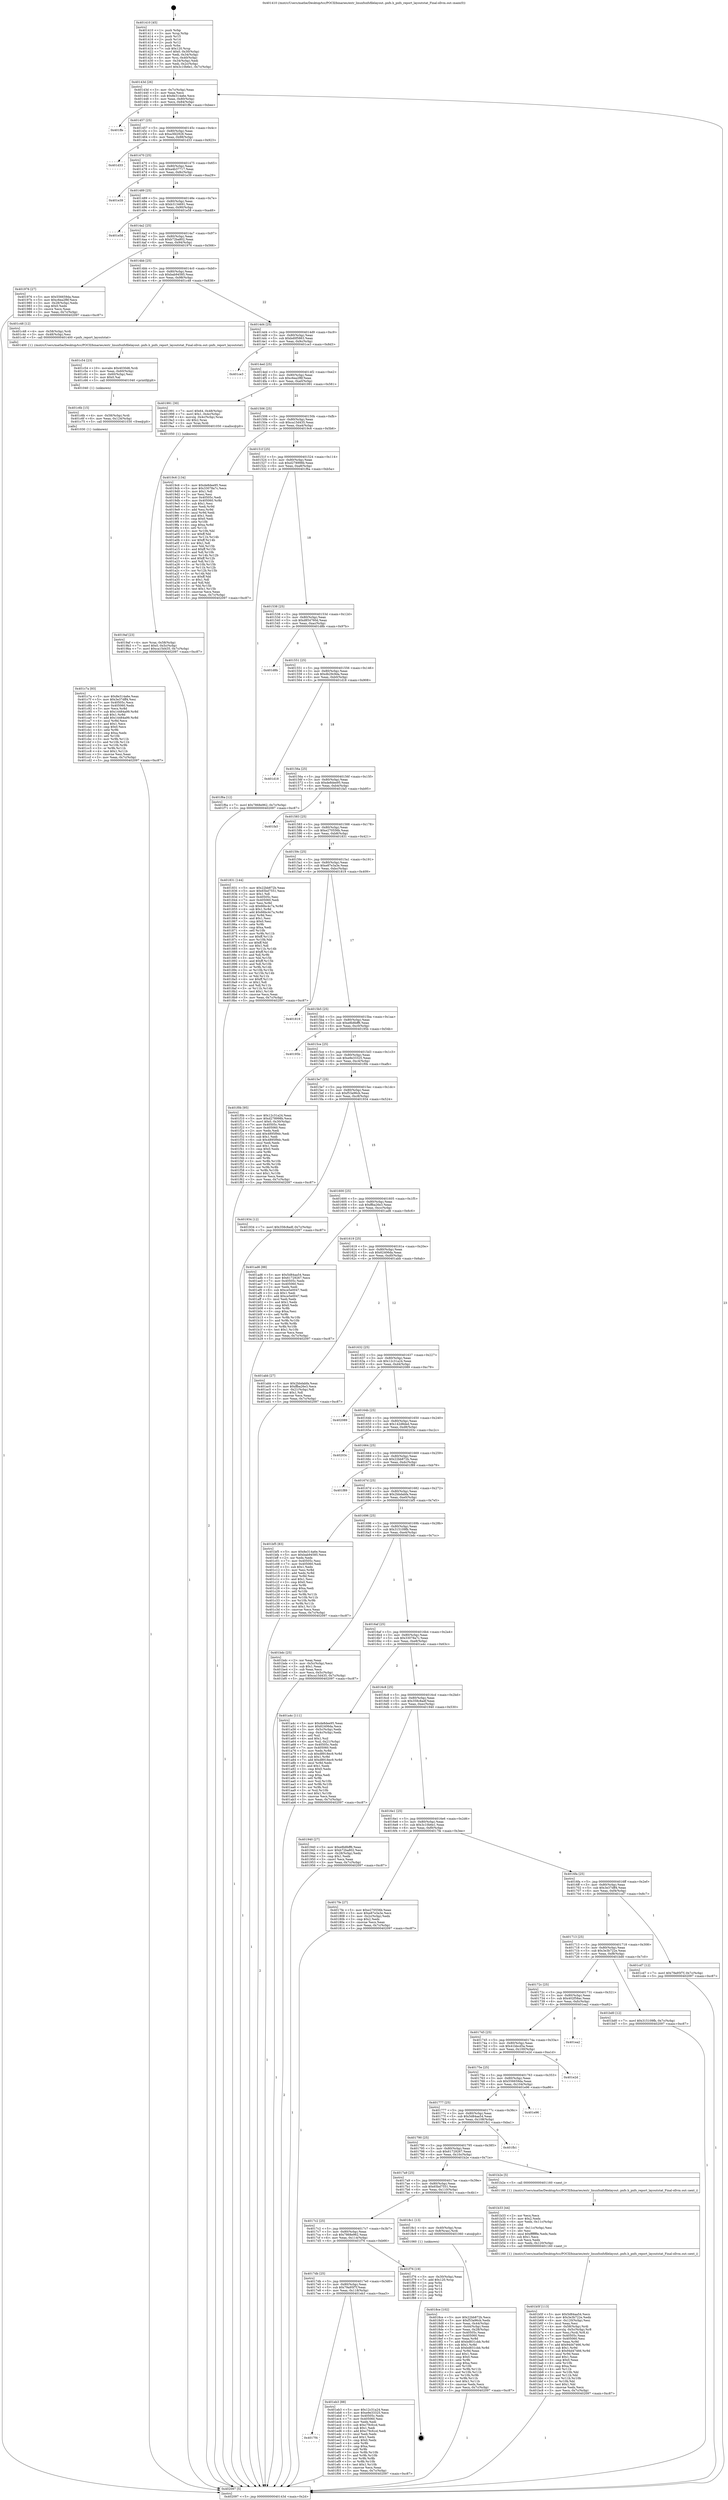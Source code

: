 digraph "0x401410" {
  label = "0x401410 (/mnt/c/Users/mathe/Desktop/tcc/POCII/binaries/extr_linuxfsnfsfilelayout..pnfs.h_pnfs_report_layoutstat_Final-ollvm.out::main(0))"
  labelloc = "t"
  node[shape=record]

  Entry [label="",width=0.3,height=0.3,shape=circle,fillcolor=black,style=filled]
  "0x40143d" [label="{
     0x40143d [26]\l
     | [instrs]\l
     &nbsp;&nbsp;0x40143d \<+3\>: mov -0x7c(%rbp),%eax\l
     &nbsp;&nbsp;0x401440 \<+2\>: mov %eax,%ecx\l
     &nbsp;&nbsp;0x401442 \<+6\>: sub $0x8e314a6e,%ecx\l
     &nbsp;&nbsp;0x401448 \<+3\>: mov %eax,-0x80(%rbp)\l
     &nbsp;&nbsp;0x40144b \<+6\>: mov %ecx,-0x84(%rbp)\l
     &nbsp;&nbsp;0x401451 \<+6\>: je 0000000000401ffe \<main+0xbee\>\l
  }"]
  "0x401ffe" [label="{
     0x401ffe\l
  }", style=dashed]
  "0x401457" [label="{
     0x401457 [25]\l
     | [instrs]\l
     &nbsp;&nbsp;0x401457 \<+5\>: jmp 000000000040145c \<main+0x4c\>\l
     &nbsp;&nbsp;0x40145c \<+3\>: mov -0x80(%rbp),%eax\l
     &nbsp;&nbsp;0x40145f \<+5\>: sub $0xa3fd2928,%eax\l
     &nbsp;&nbsp;0x401464 \<+6\>: mov %eax,-0x88(%rbp)\l
     &nbsp;&nbsp;0x40146a \<+6\>: je 0000000000401d33 \<main+0x923\>\l
  }"]
  Exit [label="",width=0.3,height=0.3,shape=circle,fillcolor=black,style=filled,peripheries=2]
  "0x401d33" [label="{
     0x401d33\l
  }", style=dashed]
  "0x401470" [label="{
     0x401470 [25]\l
     | [instrs]\l
     &nbsp;&nbsp;0x401470 \<+5\>: jmp 0000000000401475 \<main+0x65\>\l
     &nbsp;&nbsp;0x401475 \<+3\>: mov -0x80(%rbp),%eax\l
     &nbsp;&nbsp;0x401478 \<+5\>: sub $0xa4b37717,%eax\l
     &nbsp;&nbsp;0x40147d \<+6\>: mov %eax,-0x8c(%rbp)\l
     &nbsp;&nbsp;0x401483 \<+6\>: je 0000000000401e39 \<main+0xa29\>\l
  }"]
  "0x4017f4" [label="{
     0x4017f4\l
  }", style=dashed]
  "0x401e39" [label="{
     0x401e39\l
  }", style=dashed]
  "0x401489" [label="{
     0x401489 [25]\l
     | [instrs]\l
     &nbsp;&nbsp;0x401489 \<+5\>: jmp 000000000040148e \<main+0x7e\>\l
     &nbsp;&nbsp;0x40148e \<+3\>: mov -0x80(%rbp),%eax\l
     &nbsp;&nbsp;0x401491 \<+5\>: sub $0xb3134691,%eax\l
     &nbsp;&nbsp;0x401496 \<+6\>: mov %eax,-0x90(%rbp)\l
     &nbsp;&nbsp;0x40149c \<+6\>: je 0000000000401e58 \<main+0xa48\>\l
  }"]
  "0x401eb3" [label="{
     0x401eb3 [88]\l
     | [instrs]\l
     &nbsp;&nbsp;0x401eb3 \<+5\>: mov $0x12c31a24,%eax\l
     &nbsp;&nbsp;0x401eb8 \<+5\>: mov $0xe9e33325,%ecx\l
     &nbsp;&nbsp;0x401ebd \<+7\>: mov 0x40505c,%edx\l
     &nbsp;&nbsp;0x401ec4 \<+7\>: mov 0x405060,%esi\l
     &nbsp;&nbsp;0x401ecb \<+2\>: mov %edx,%edi\l
     &nbsp;&nbsp;0x401ecd \<+6\>: sub $0xc79cfccd,%edi\l
     &nbsp;&nbsp;0x401ed3 \<+3\>: sub $0x1,%edi\l
     &nbsp;&nbsp;0x401ed6 \<+6\>: add $0xc79cfccd,%edi\l
     &nbsp;&nbsp;0x401edc \<+3\>: imul %edi,%edx\l
     &nbsp;&nbsp;0x401edf \<+3\>: and $0x1,%edx\l
     &nbsp;&nbsp;0x401ee2 \<+3\>: cmp $0x0,%edx\l
     &nbsp;&nbsp;0x401ee5 \<+4\>: sete %r8b\l
     &nbsp;&nbsp;0x401ee9 \<+3\>: cmp $0xa,%esi\l
     &nbsp;&nbsp;0x401eec \<+4\>: setl %r9b\l
     &nbsp;&nbsp;0x401ef0 \<+3\>: mov %r8b,%r10b\l
     &nbsp;&nbsp;0x401ef3 \<+3\>: and %r9b,%r10b\l
     &nbsp;&nbsp;0x401ef6 \<+3\>: xor %r9b,%r8b\l
     &nbsp;&nbsp;0x401ef9 \<+3\>: or %r8b,%r10b\l
     &nbsp;&nbsp;0x401efc \<+4\>: test $0x1,%r10b\l
     &nbsp;&nbsp;0x401f00 \<+3\>: cmovne %ecx,%eax\l
     &nbsp;&nbsp;0x401f03 \<+3\>: mov %eax,-0x7c(%rbp)\l
     &nbsp;&nbsp;0x401f06 \<+5\>: jmp 0000000000402097 \<main+0xc87\>\l
  }"]
  "0x401e58" [label="{
     0x401e58\l
  }", style=dashed]
  "0x4014a2" [label="{
     0x4014a2 [25]\l
     | [instrs]\l
     &nbsp;&nbsp;0x4014a2 \<+5\>: jmp 00000000004014a7 \<main+0x97\>\l
     &nbsp;&nbsp;0x4014a7 \<+3\>: mov -0x80(%rbp),%eax\l
     &nbsp;&nbsp;0x4014aa \<+5\>: sub $0xb72ba802,%eax\l
     &nbsp;&nbsp;0x4014af \<+6\>: mov %eax,-0x94(%rbp)\l
     &nbsp;&nbsp;0x4014b5 \<+6\>: je 0000000000401976 \<main+0x566\>\l
  }"]
  "0x4017db" [label="{
     0x4017db [25]\l
     | [instrs]\l
     &nbsp;&nbsp;0x4017db \<+5\>: jmp 00000000004017e0 \<main+0x3d0\>\l
     &nbsp;&nbsp;0x4017e0 \<+3\>: mov -0x80(%rbp),%eax\l
     &nbsp;&nbsp;0x4017e3 \<+5\>: sub $0x79a95f7f,%eax\l
     &nbsp;&nbsp;0x4017e8 \<+6\>: mov %eax,-0x118(%rbp)\l
     &nbsp;&nbsp;0x4017ee \<+6\>: je 0000000000401eb3 \<main+0xaa3\>\l
  }"]
  "0x401976" [label="{
     0x401976 [27]\l
     | [instrs]\l
     &nbsp;&nbsp;0x401976 \<+5\>: mov $0x556659da,%eax\l
     &nbsp;&nbsp;0x40197b \<+5\>: mov $0xc6ea2f8f,%ecx\l
     &nbsp;&nbsp;0x401980 \<+3\>: mov -0x28(%rbp),%edx\l
     &nbsp;&nbsp;0x401983 \<+3\>: cmp $0x0,%edx\l
     &nbsp;&nbsp;0x401986 \<+3\>: cmove %ecx,%eax\l
     &nbsp;&nbsp;0x401989 \<+3\>: mov %eax,-0x7c(%rbp)\l
     &nbsp;&nbsp;0x40198c \<+5\>: jmp 0000000000402097 \<main+0xc87\>\l
  }"]
  "0x4014bb" [label="{
     0x4014bb [25]\l
     | [instrs]\l
     &nbsp;&nbsp;0x4014bb \<+5\>: jmp 00000000004014c0 \<main+0xb0\>\l
     &nbsp;&nbsp;0x4014c0 \<+3\>: mov -0x80(%rbp),%eax\l
     &nbsp;&nbsp;0x4014c3 \<+5\>: sub $0xbab94585,%eax\l
     &nbsp;&nbsp;0x4014c8 \<+6\>: mov %eax,-0x98(%rbp)\l
     &nbsp;&nbsp;0x4014ce \<+6\>: je 0000000000401c48 \<main+0x838\>\l
  }"]
  "0x401f76" [label="{
     0x401f76 [19]\l
     | [instrs]\l
     &nbsp;&nbsp;0x401f76 \<+3\>: mov -0x30(%rbp),%eax\l
     &nbsp;&nbsp;0x401f79 \<+7\>: add $0x120,%rsp\l
     &nbsp;&nbsp;0x401f80 \<+1\>: pop %rbx\l
     &nbsp;&nbsp;0x401f81 \<+2\>: pop %r12\l
     &nbsp;&nbsp;0x401f83 \<+2\>: pop %r14\l
     &nbsp;&nbsp;0x401f85 \<+2\>: pop %r15\l
     &nbsp;&nbsp;0x401f87 \<+1\>: pop %rbp\l
     &nbsp;&nbsp;0x401f88 \<+1\>: ret\l
  }"]
  "0x401c48" [label="{
     0x401c48 [12]\l
     | [instrs]\l
     &nbsp;&nbsp;0x401c48 \<+4\>: mov -0x58(%rbp),%rdi\l
     &nbsp;&nbsp;0x401c4c \<+3\>: mov -0x48(%rbp),%esi\l
     &nbsp;&nbsp;0x401c4f \<+5\>: call 0000000000401400 \<pnfs_report_layoutstat\>\l
     | [calls]\l
     &nbsp;&nbsp;0x401400 \{1\} (/mnt/c/Users/mathe/Desktop/tcc/POCII/binaries/extr_linuxfsnfsfilelayout..pnfs.h_pnfs_report_layoutstat_Final-ollvm.out::pnfs_report_layoutstat)\l
  }"]
  "0x4014d4" [label="{
     0x4014d4 [25]\l
     | [instrs]\l
     &nbsp;&nbsp;0x4014d4 \<+5\>: jmp 00000000004014d9 \<main+0xc9\>\l
     &nbsp;&nbsp;0x4014d9 \<+3\>: mov -0x80(%rbp),%eax\l
     &nbsp;&nbsp;0x4014dc \<+5\>: sub $0xbd0f5863,%eax\l
     &nbsp;&nbsp;0x4014e1 \<+6\>: mov %eax,-0x9c(%rbp)\l
     &nbsp;&nbsp;0x4014e7 \<+6\>: je 0000000000401ce3 \<main+0x8d3\>\l
  }"]
  "0x401c7a" [label="{
     0x401c7a [93]\l
     | [instrs]\l
     &nbsp;&nbsp;0x401c7a \<+5\>: mov $0x8e314a6e,%eax\l
     &nbsp;&nbsp;0x401c7f \<+5\>: mov $0x3e37dff4,%esi\l
     &nbsp;&nbsp;0x401c84 \<+7\>: mov 0x40505c,%ecx\l
     &nbsp;&nbsp;0x401c8b \<+7\>: mov 0x405060,%edx\l
     &nbsp;&nbsp;0x401c92 \<+3\>: mov %ecx,%r8d\l
     &nbsp;&nbsp;0x401c95 \<+7\>: sub $0x14484a99,%r8d\l
     &nbsp;&nbsp;0x401c9c \<+4\>: sub $0x1,%r8d\l
     &nbsp;&nbsp;0x401ca0 \<+7\>: add $0x14484a99,%r8d\l
     &nbsp;&nbsp;0x401ca7 \<+4\>: imul %r8d,%ecx\l
     &nbsp;&nbsp;0x401cab \<+3\>: and $0x1,%ecx\l
     &nbsp;&nbsp;0x401cae \<+3\>: cmp $0x0,%ecx\l
     &nbsp;&nbsp;0x401cb1 \<+4\>: sete %r9b\l
     &nbsp;&nbsp;0x401cb5 \<+3\>: cmp $0xa,%edx\l
     &nbsp;&nbsp;0x401cb8 \<+4\>: setl %r10b\l
     &nbsp;&nbsp;0x401cbc \<+3\>: mov %r9b,%r11b\l
     &nbsp;&nbsp;0x401cbf \<+3\>: and %r10b,%r11b\l
     &nbsp;&nbsp;0x401cc2 \<+3\>: xor %r10b,%r9b\l
     &nbsp;&nbsp;0x401cc5 \<+3\>: or %r9b,%r11b\l
     &nbsp;&nbsp;0x401cc8 \<+4\>: test $0x1,%r11b\l
     &nbsp;&nbsp;0x401ccc \<+3\>: cmovne %esi,%eax\l
     &nbsp;&nbsp;0x401ccf \<+3\>: mov %eax,-0x7c(%rbp)\l
     &nbsp;&nbsp;0x401cd2 \<+5\>: jmp 0000000000402097 \<main+0xc87\>\l
  }"]
  "0x401ce3" [label="{
     0x401ce3\l
  }", style=dashed]
  "0x4014ed" [label="{
     0x4014ed [25]\l
     | [instrs]\l
     &nbsp;&nbsp;0x4014ed \<+5\>: jmp 00000000004014f2 \<main+0xe2\>\l
     &nbsp;&nbsp;0x4014f2 \<+3\>: mov -0x80(%rbp),%eax\l
     &nbsp;&nbsp;0x4014f5 \<+5\>: sub $0xc6ea2f8f,%eax\l
     &nbsp;&nbsp;0x4014fa \<+6\>: mov %eax,-0xa0(%rbp)\l
     &nbsp;&nbsp;0x401500 \<+6\>: je 0000000000401991 \<main+0x581\>\l
  }"]
  "0x401c6b" [label="{
     0x401c6b [15]\l
     | [instrs]\l
     &nbsp;&nbsp;0x401c6b \<+4\>: mov -0x58(%rbp),%rdi\l
     &nbsp;&nbsp;0x401c6f \<+6\>: mov %eax,-0x124(%rbp)\l
     &nbsp;&nbsp;0x401c75 \<+5\>: call 0000000000401030 \<free@plt\>\l
     | [calls]\l
     &nbsp;&nbsp;0x401030 \{1\} (unknown)\l
  }"]
  "0x401991" [label="{
     0x401991 [30]\l
     | [instrs]\l
     &nbsp;&nbsp;0x401991 \<+7\>: movl $0x64,-0x48(%rbp)\l
     &nbsp;&nbsp;0x401998 \<+7\>: movl $0x1,-0x4c(%rbp)\l
     &nbsp;&nbsp;0x40199f \<+4\>: movslq -0x4c(%rbp),%rax\l
     &nbsp;&nbsp;0x4019a3 \<+4\>: shl $0x2,%rax\l
     &nbsp;&nbsp;0x4019a7 \<+3\>: mov %rax,%rdi\l
     &nbsp;&nbsp;0x4019aa \<+5\>: call 0000000000401050 \<malloc@plt\>\l
     | [calls]\l
     &nbsp;&nbsp;0x401050 \{1\} (unknown)\l
  }"]
  "0x401506" [label="{
     0x401506 [25]\l
     | [instrs]\l
     &nbsp;&nbsp;0x401506 \<+5\>: jmp 000000000040150b \<main+0xfb\>\l
     &nbsp;&nbsp;0x40150b \<+3\>: mov -0x80(%rbp),%eax\l
     &nbsp;&nbsp;0x40150e \<+5\>: sub $0xca15d435,%eax\l
     &nbsp;&nbsp;0x401513 \<+6\>: mov %eax,-0xa4(%rbp)\l
     &nbsp;&nbsp;0x401519 \<+6\>: je 00000000004019c6 \<main+0x5b6\>\l
  }"]
  "0x401c54" [label="{
     0x401c54 [23]\l
     | [instrs]\l
     &nbsp;&nbsp;0x401c54 \<+10\>: movabs $0x4030d6,%rdi\l
     &nbsp;&nbsp;0x401c5e \<+3\>: mov %eax,-0x60(%rbp)\l
     &nbsp;&nbsp;0x401c61 \<+3\>: mov -0x60(%rbp),%esi\l
     &nbsp;&nbsp;0x401c64 \<+2\>: mov $0x0,%al\l
     &nbsp;&nbsp;0x401c66 \<+5\>: call 0000000000401040 \<printf@plt\>\l
     | [calls]\l
     &nbsp;&nbsp;0x401040 \{1\} (unknown)\l
  }"]
  "0x4019c6" [label="{
     0x4019c6 [134]\l
     | [instrs]\l
     &nbsp;&nbsp;0x4019c6 \<+5\>: mov $0xde8dee95,%eax\l
     &nbsp;&nbsp;0x4019cb \<+5\>: mov $0x33078a7c,%ecx\l
     &nbsp;&nbsp;0x4019d0 \<+2\>: mov $0x1,%dl\l
     &nbsp;&nbsp;0x4019d2 \<+2\>: xor %esi,%esi\l
     &nbsp;&nbsp;0x4019d4 \<+7\>: mov 0x40505c,%edi\l
     &nbsp;&nbsp;0x4019db \<+8\>: mov 0x405060,%r8d\l
     &nbsp;&nbsp;0x4019e3 \<+3\>: sub $0x1,%esi\l
     &nbsp;&nbsp;0x4019e6 \<+3\>: mov %edi,%r9d\l
     &nbsp;&nbsp;0x4019e9 \<+3\>: add %esi,%r9d\l
     &nbsp;&nbsp;0x4019ec \<+4\>: imul %r9d,%edi\l
     &nbsp;&nbsp;0x4019f0 \<+3\>: and $0x1,%edi\l
     &nbsp;&nbsp;0x4019f3 \<+3\>: cmp $0x0,%edi\l
     &nbsp;&nbsp;0x4019f6 \<+4\>: sete %r10b\l
     &nbsp;&nbsp;0x4019fa \<+4\>: cmp $0xa,%r8d\l
     &nbsp;&nbsp;0x4019fe \<+4\>: setl %r11b\l
     &nbsp;&nbsp;0x401a02 \<+3\>: mov %r10b,%bl\l
     &nbsp;&nbsp;0x401a05 \<+3\>: xor $0xff,%bl\l
     &nbsp;&nbsp;0x401a08 \<+3\>: mov %r11b,%r14b\l
     &nbsp;&nbsp;0x401a0b \<+4\>: xor $0xff,%r14b\l
     &nbsp;&nbsp;0x401a0f \<+3\>: xor $0x1,%dl\l
     &nbsp;&nbsp;0x401a12 \<+3\>: mov %bl,%r15b\l
     &nbsp;&nbsp;0x401a15 \<+4\>: and $0xff,%r15b\l
     &nbsp;&nbsp;0x401a19 \<+3\>: and %dl,%r10b\l
     &nbsp;&nbsp;0x401a1c \<+3\>: mov %r14b,%r12b\l
     &nbsp;&nbsp;0x401a1f \<+4\>: and $0xff,%r12b\l
     &nbsp;&nbsp;0x401a23 \<+3\>: and %dl,%r11b\l
     &nbsp;&nbsp;0x401a26 \<+3\>: or %r10b,%r15b\l
     &nbsp;&nbsp;0x401a29 \<+3\>: or %r11b,%r12b\l
     &nbsp;&nbsp;0x401a2c \<+3\>: xor %r12b,%r15b\l
     &nbsp;&nbsp;0x401a2f \<+3\>: or %r14b,%bl\l
     &nbsp;&nbsp;0x401a32 \<+3\>: xor $0xff,%bl\l
     &nbsp;&nbsp;0x401a35 \<+3\>: or $0x1,%dl\l
     &nbsp;&nbsp;0x401a38 \<+2\>: and %dl,%bl\l
     &nbsp;&nbsp;0x401a3a \<+3\>: or %bl,%r15b\l
     &nbsp;&nbsp;0x401a3d \<+4\>: test $0x1,%r15b\l
     &nbsp;&nbsp;0x401a41 \<+3\>: cmovne %ecx,%eax\l
     &nbsp;&nbsp;0x401a44 \<+3\>: mov %eax,-0x7c(%rbp)\l
     &nbsp;&nbsp;0x401a47 \<+5\>: jmp 0000000000402097 \<main+0xc87\>\l
  }"]
  "0x40151f" [label="{
     0x40151f [25]\l
     | [instrs]\l
     &nbsp;&nbsp;0x40151f \<+5\>: jmp 0000000000401524 \<main+0x114\>\l
     &nbsp;&nbsp;0x401524 \<+3\>: mov -0x80(%rbp),%eax\l
     &nbsp;&nbsp;0x401527 \<+5\>: sub $0xd278998b,%eax\l
     &nbsp;&nbsp;0x40152c \<+6\>: mov %eax,-0xa8(%rbp)\l
     &nbsp;&nbsp;0x401532 \<+6\>: je 0000000000401f6a \<main+0xb5a\>\l
  }"]
  "0x401b5f" [label="{
     0x401b5f [113]\l
     | [instrs]\l
     &nbsp;&nbsp;0x401b5f \<+5\>: mov $0x5d84aa54,%ecx\l
     &nbsp;&nbsp;0x401b64 \<+5\>: mov $0x3e3b722e,%edx\l
     &nbsp;&nbsp;0x401b69 \<+6\>: mov -0x120(%rbp),%esi\l
     &nbsp;&nbsp;0x401b6f \<+3\>: imul %eax,%esi\l
     &nbsp;&nbsp;0x401b72 \<+4\>: mov -0x58(%rbp),%rdi\l
     &nbsp;&nbsp;0x401b76 \<+4\>: movslq -0x5c(%rbp),%r8\l
     &nbsp;&nbsp;0x401b7a \<+4\>: mov %esi,(%rdi,%r8,4)\l
     &nbsp;&nbsp;0x401b7e \<+7\>: mov 0x40505c,%eax\l
     &nbsp;&nbsp;0x401b85 \<+7\>: mov 0x405060,%esi\l
     &nbsp;&nbsp;0x401b8c \<+3\>: mov %eax,%r9d\l
     &nbsp;&nbsp;0x401b8f \<+7\>: add $0x94d47466,%r9d\l
     &nbsp;&nbsp;0x401b96 \<+4\>: sub $0x1,%r9d\l
     &nbsp;&nbsp;0x401b9a \<+7\>: sub $0x94d47466,%r9d\l
     &nbsp;&nbsp;0x401ba1 \<+4\>: imul %r9d,%eax\l
     &nbsp;&nbsp;0x401ba5 \<+3\>: and $0x1,%eax\l
     &nbsp;&nbsp;0x401ba8 \<+3\>: cmp $0x0,%eax\l
     &nbsp;&nbsp;0x401bab \<+4\>: sete %r10b\l
     &nbsp;&nbsp;0x401baf \<+3\>: cmp $0xa,%esi\l
     &nbsp;&nbsp;0x401bb2 \<+4\>: setl %r11b\l
     &nbsp;&nbsp;0x401bb6 \<+3\>: mov %r10b,%bl\l
     &nbsp;&nbsp;0x401bb9 \<+3\>: and %r11b,%bl\l
     &nbsp;&nbsp;0x401bbc \<+3\>: xor %r11b,%r10b\l
     &nbsp;&nbsp;0x401bbf \<+3\>: or %r10b,%bl\l
     &nbsp;&nbsp;0x401bc2 \<+3\>: test $0x1,%bl\l
     &nbsp;&nbsp;0x401bc5 \<+3\>: cmovne %edx,%ecx\l
     &nbsp;&nbsp;0x401bc8 \<+3\>: mov %ecx,-0x7c(%rbp)\l
     &nbsp;&nbsp;0x401bcb \<+5\>: jmp 0000000000402097 \<main+0xc87\>\l
  }"]
  "0x401f6a" [label="{
     0x401f6a [12]\l
     | [instrs]\l
     &nbsp;&nbsp;0x401f6a \<+7\>: movl $0x7868e962,-0x7c(%rbp)\l
     &nbsp;&nbsp;0x401f71 \<+5\>: jmp 0000000000402097 \<main+0xc87\>\l
  }"]
  "0x401538" [label="{
     0x401538 [25]\l
     | [instrs]\l
     &nbsp;&nbsp;0x401538 \<+5\>: jmp 000000000040153d \<main+0x12d\>\l
     &nbsp;&nbsp;0x40153d \<+3\>: mov -0x80(%rbp),%eax\l
     &nbsp;&nbsp;0x401540 \<+5\>: sub $0xd854760d,%eax\l
     &nbsp;&nbsp;0x401545 \<+6\>: mov %eax,-0xac(%rbp)\l
     &nbsp;&nbsp;0x40154b \<+6\>: je 0000000000401d8b \<main+0x97b\>\l
  }"]
  "0x401b33" [label="{
     0x401b33 [44]\l
     | [instrs]\l
     &nbsp;&nbsp;0x401b33 \<+2\>: xor %ecx,%ecx\l
     &nbsp;&nbsp;0x401b35 \<+5\>: mov $0x2,%edx\l
     &nbsp;&nbsp;0x401b3a \<+6\>: mov %edx,-0x11c(%rbp)\l
     &nbsp;&nbsp;0x401b40 \<+1\>: cltd\l
     &nbsp;&nbsp;0x401b41 \<+6\>: mov -0x11c(%rbp),%esi\l
     &nbsp;&nbsp;0x401b47 \<+2\>: idiv %esi\l
     &nbsp;&nbsp;0x401b49 \<+6\>: imul $0xfffffffe,%edx,%edx\l
     &nbsp;&nbsp;0x401b4f \<+3\>: sub $0x1,%ecx\l
     &nbsp;&nbsp;0x401b52 \<+2\>: sub %ecx,%edx\l
     &nbsp;&nbsp;0x401b54 \<+6\>: mov %edx,-0x120(%rbp)\l
     &nbsp;&nbsp;0x401b5a \<+5\>: call 0000000000401160 \<next_i\>\l
     | [calls]\l
     &nbsp;&nbsp;0x401160 \{1\} (/mnt/c/Users/mathe/Desktop/tcc/POCII/binaries/extr_linuxfsnfsfilelayout..pnfs.h_pnfs_report_layoutstat_Final-ollvm.out::next_i)\l
  }"]
  "0x401d8b" [label="{
     0x401d8b\l
  }", style=dashed]
  "0x401551" [label="{
     0x401551 [25]\l
     | [instrs]\l
     &nbsp;&nbsp;0x401551 \<+5\>: jmp 0000000000401556 \<main+0x146\>\l
     &nbsp;&nbsp;0x401556 \<+3\>: mov -0x80(%rbp),%eax\l
     &nbsp;&nbsp;0x401559 \<+5\>: sub $0xdb29c9da,%eax\l
     &nbsp;&nbsp;0x40155e \<+6\>: mov %eax,-0xb0(%rbp)\l
     &nbsp;&nbsp;0x401564 \<+6\>: je 0000000000401d18 \<main+0x908\>\l
  }"]
  "0x4019af" [label="{
     0x4019af [23]\l
     | [instrs]\l
     &nbsp;&nbsp;0x4019af \<+4\>: mov %rax,-0x58(%rbp)\l
     &nbsp;&nbsp;0x4019b3 \<+7\>: movl $0x0,-0x5c(%rbp)\l
     &nbsp;&nbsp;0x4019ba \<+7\>: movl $0xca15d435,-0x7c(%rbp)\l
     &nbsp;&nbsp;0x4019c1 \<+5\>: jmp 0000000000402097 \<main+0xc87\>\l
  }"]
  "0x401d18" [label="{
     0x401d18\l
  }", style=dashed]
  "0x40156a" [label="{
     0x40156a [25]\l
     | [instrs]\l
     &nbsp;&nbsp;0x40156a \<+5\>: jmp 000000000040156f \<main+0x15f\>\l
     &nbsp;&nbsp;0x40156f \<+3\>: mov -0x80(%rbp),%eax\l
     &nbsp;&nbsp;0x401572 \<+5\>: sub $0xde8dee95,%eax\l
     &nbsp;&nbsp;0x401577 \<+6\>: mov %eax,-0xb4(%rbp)\l
     &nbsp;&nbsp;0x40157d \<+6\>: je 0000000000401fa5 \<main+0xb95\>\l
  }"]
  "0x4018ce" [label="{
     0x4018ce [102]\l
     | [instrs]\l
     &nbsp;&nbsp;0x4018ce \<+5\>: mov $0x22bb872b,%ecx\l
     &nbsp;&nbsp;0x4018d3 \<+5\>: mov $0xf53a96cb,%edx\l
     &nbsp;&nbsp;0x4018d8 \<+3\>: mov %eax,-0x44(%rbp)\l
     &nbsp;&nbsp;0x4018db \<+3\>: mov -0x44(%rbp),%eax\l
     &nbsp;&nbsp;0x4018de \<+3\>: mov %eax,-0x28(%rbp)\l
     &nbsp;&nbsp;0x4018e1 \<+7\>: mov 0x40505c,%eax\l
     &nbsp;&nbsp;0x4018e8 \<+7\>: mov 0x405060,%esi\l
     &nbsp;&nbsp;0x4018ef \<+3\>: mov %eax,%r8d\l
     &nbsp;&nbsp;0x4018f2 \<+7\>: add $0xbd831cbb,%r8d\l
     &nbsp;&nbsp;0x4018f9 \<+4\>: sub $0x1,%r8d\l
     &nbsp;&nbsp;0x4018fd \<+7\>: sub $0xbd831cbb,%r8d\l
     &nbsp;&nbsp;0x401904 \<+4\>: imul %r8d,%eax\l
     &nbsp;&nbsp;0x401908 \<+3\>: and $0x1,%eax\l
     &nbsp;&nbsp;0x40190b \<+3\>: cmp $0x0,%eax\l
     &nbsp;&nbsp;0x40190e \<+4\>: sete %r9b\l
     &nbsp;&nbsp;0x401912 \<+3\>: cmp $0xa,%esi\l
     &nbsp;&nbsp;0x401915 \<+4\>: setl %r10b\l
     &nbsp;&nbsp;0x401919 \<+3\>: mov %r9b,%r11b\l
     &nbsp;&nbsp;0x40191c \<+3\>: and %r10b,%r11b\l
     &nbsp;&nbsp;0x40191f \<+3\>: xor %r10b,%r9b\l
     &nbsp;&nbsp;0x401922 \<+3\>: or %r9b,%r11b\l
     &nbsp;&nbsp;0x401925 \<+4\>: test $0x1,%r11b\l
     &nbsp;&nbsp;0x401929 \<+3\>: cmovne %edx,%ecx\l
     &nbsp;&nbsp;0x40192c \<+3\>: mov %ecx,-0x7c(%rbp)\l
     &nbsp;&nbsp;0x40192f \<+5\>: jmp 0000000000402097 \<main+0xc87\>\l
  }"]
  "0x401fa5" [label="{
     0x401fa5\l
  }", style=dashed]
  "0x401583" [label="{
     0x401583 [25]\l
     | [instrs]\l
     &nbsp;&nbsp;0x401583 \<+5\>: jmp 0000000000401588 \<main+0x178\>\l
     &nbsp;&nbsp;0x401588 \<+3\>: mov -0x80(%rbp),%eax\l
     &nbsp;&nbsp;0x40158b \<+5\>: sub $0xe270556b,%eax\l
     &nbsp;&nbsp;0x401590 \<+6\>: mov %eax,-0xb8(%rbp)\l
     &nbsp;&nbsp;0x401596 \<+6\>: je 0000000000401831 \<main+0x421\>\l
  }"]
  "0x4017c2" [label="{
     0x4017c2 [25]\l
     | [instrs]\l
     &nbsp;&nbsp;0x4017c2 \<+5\>: jmp 00000000004017c7 \<main+0x3b7\>\l
     &nbsp;&nbsp;0x4017c7 \<+3\>: mov -0x80(%rbp),%eax\l
     &nbsp;&nbsp;0x4017ca \<+5\>: sub $0x7868e962,%eax\l
     &nbsp;&nbsp;0x4017cf \<+6\>: mov %eax,-0x114(%rbp)\l
     &nbsp;&nbsp;0x4017d5 \<+6\>: je 0000000000401f76 \<main+0xb66\>\l
  }"]
  "0x401831" [label="{
     0x401831 [144]\l
     | [instrs]\l
     &nbsp;&nbsp;0x401831 \<+5\>: mov $0x22bb872b,%eax\l
     &nbsp;&nbsp;0x401836 \<+5\>: mov $0x65bd7551,%ecx\l
     &nbsp;&nbsp;0x40183b \<+2\>: mov $0x1,%dl\l
     &nbsp;&nbsp;0x40183d \<+7\>: mov 0x40505c,%esi\l
     &nbsp;&nbsp;0x401844 \<+7\>: mov 0x405060,%edi\l
     &nbsp;&nbsp;0x40184b \<+3\>: mov %esi,%r8d\l
     &nbsp;&nbsp;0x40184e \<+7\>: sub $0x66bc4c7a,%r8d\l
     &nbsp;&nbsp;0x401855 \<+4\>: sub $0x1,%r8d\l
     &nbsp;&nbsp;0x401859 \<+7\>: add $0x66bc4c7a,%r8d\l
     &nbsp;&nbsp;0x401860 \<+4\>: imul %r8d,%esi\l
     &nbsp;&nbsp;0x401864 \<+3\>: and $0x1,%esi\l
     &nbsp;&nbsp;0x401867 \<+3\>: cmp $0x0,%esi\l
     &nbsp;&nbsp;0x40186a \<+4\>: sete %r9b\l
     &nbsp;&nbsp;0x40186e \<+3\>: cmp $0xa,%edi\l
     &nbsp;&nbsp;0x401871 \<+4\>: setl %r10b\l
     &nbsp;&nbsp;0x401875 \<+3\>: mov %r9b,%r11b\l
     &nbsp;&nbsp;0x401878 \<+4\>: xor $0xff,%r11b\l
     &nbsp;&nbsp;0x40187c \<+3\>: mov %r10b,%bl\l
     &nbsp;&nbsp;0x40187f \<+3\>: xor $0xff,%bl\l
     &nbsp;&nbsp;0x401882 \<+3\>: xor $0x1,%dl\l
     &nbsp;&nbsp;0x401885 \<+3\>: mov %r11b,%r14b\l
     &nbsp;&nbsp;0x401888 \<+4\>: and $0xff,%r14b\l
     &nbsp;&nbsp;0x40188c \<+3\>: and %dl,%r9b\l
     &nbsp;&nbsp;0x40188f \<+3\>: mov %bl,%r15b\l
     &nbsp;&nbsp;0x401892 \<+4\>: and $0xff,%r15b\l
     &nbsp;&nbsp;0x401896 \<+3\>: and %dl,%r10b\l
     &nbsp;&nbsp;0x401899 \<+3\>: or %r9b,%r14b\l
     &nbsp;&nbsp;0x40189c \<+3\>: or %r10b,%r15b\l
     &nbsp;&nbsp;0x40189f \<+3\>: xor %r15b,%r14b\l
     &nbsp;&nbsp;0x4018a2 \<+3\>: or %bl,%r11b\l
     &nbsp;&nbsp;0x4018a5 \<+4\>: xor $0xff,%r11b\l
     &nbsp;&nbsp;0x4018a9 \<+3\>: or $0x1,%dl\l
     &nbsp;&nbsp;0x4018ac \<+3\>: and %dl,%r11b\l
     &nbsp;&nbsp;0x4018af \<+3\>: or %r11b,%r14b\l
     &nbsp;&nbsp;0x4018b2 \<+4\>: test $0x1,%r14b\l
     &nbsp;&nbsp;0x4018b6 \<+3\>: cmovne %ecx,%eax\l
     &nbsp;&nbsp;0x4018b9 \<+3\>: mov %eax,-0x7c(%rbp)\l
     &nbsp;&nbsp;0x4018bc \<+5\>: jmp 0000000000402097 \<main+0xc87\>\l
  }"]
  "0x40159c" [label="{
     0x40159c [25]\l
     | [instrs]\l
     &nbsp;&nbsp;0x40159c \<+5\>: jmp 00000000004015a1 \<main+0x191\>\l
     &nbsp;&nbsp;0x4015a1 \<+3\>: mov -0x80(%rbp),%eax\l
     &nbsp;&nbsp;0x4015a4 \<+5\>: sub $0xe87e3a3e,%eax\l
     &nbsp;&nbsp;0x4015a9 \<+6\>: mov %eax,-0xbc(%rbp)\l
     &nbsp;&nbsp;0x4015af \<+6\>: je 0000000000401819 \<main+0x409\>\l
  }"]
  "0x4018c1" [label="{
     0x4018c1 [13]\l
     | [instrs]\l
     &nbsp;&nbsp;0x4018c1 \<+4\>: mov -0x40(%rbp),%rax\l
     &nbsp;&nbsp;0x4018c5 \<+4\>: mov 0x8(%rax),%rdi\l
     &nbsp;&nbsp;0x4018c9 \<+5\>: call 0000000000401060 \<atoi@plt\>\l
     | [calls]\l
     &nbsp;&nbsp;0x401060 \{1\} (unknown)\l
  }"]
  "0x401819" [label="{
     0x401819\l
  }", style=dashed]
  "0x4015b5" [label="{
     0x4015b5 [25]\l
     | [instrs]\l
     &nbsp;&nbsp;0x4015b5 \<+5\>: jmp 00000000004015ba \<main+0x1aa\>\l
     &nbsp;&nbsp;0x4015ba \<+3\>: mov -0x80(%rbp),%eax\l
     &nbsp;&nbsp;0x4015bd \<+5\>: sub $0xe8b8bff6,%eax\l
     &nbsp;&nbsp;0x4015c2 \<+6\>: mov %eax,-0xc0(%rbp)\l
     &nbsp;&nbsp;0x4015c8 \<+6\>: je 000000000040195b \<main+0x54b\>\l
  }"]
  "0x4017a9" [label="{
     0x4017a9 [25]\l
     | [instrs]\l
     &nbsp;&nbsp;0x4017a9 \<+5\>: jmp 00000000004017ae \<main+0x39e\>\l
     &nbsp;&nbsp;0x4017ae \<+3\>: mov -0x80(%rbp),%eax\l
     &nbsp;&nbsp;0x4017b1 \<+5\>: sub $0x65bd7551,%eax\l
     &nbsp;&nbsp;0x4017b6 \<+6\>: mov %eax,-0x110(%rbp)\l
     &nbsp;&nbsp;0x4017bc \<+6\>: je 00000000004018c1 \<main+0x4b1\>\l
  }"]
  "0x40195b" [label="{
     0x40195b\l
  }", style=dashed]
  "0x4015ce" [label="{
     0x4015ce [25]\l
     | [instrs]\l
     &nbsp;&nbsp;0x4015ce \<+5\>: jmp 00000000004015d3 \<main+0x1c3\>\l
     &nbsp;&nbsp;0x4015d3 \<+3\>: mov -0x80(%rbp),%eax\l
     &nbsp;&nbsp;0x4015d6 \<+5\>: sub $0xe9e33325,%eax\l
     &nbsp;&nbsp;0x4015db \<+6\>: mov %eax,-0xc4(%rbp)\l
     &nbsp;&nbsp;0x4015e1 \<+6\>: je 0000000000401f0b \<main+0xafb\>\l
  }"]
  "0x401b2e" [label="{
     0x401b2e [5]\l
     | [instrs]\l
     &nbsp;&nbsp;0x401b2e \<+5\>: call 0000000000401160 \<next_i\>\l
     | [calls]\l
     &nbsp;&nbsp;0x401160 \{1\} (/mnt/c/Users/mathe/Desktop/tcc/POCII/binaries/extr_linuxfsnfsfilelayout..pnfs.h_pnfs_report_layoutstat_Final-ollvm.out::next_i)\l
  }"]
  "0x401f0b" [label="{
     0x401f0b [95]\l
     | [instrs]\l
     &nbsp;&nbsp;0x401f0b \<+5\>: mov $0x12c31a24,%eax\l
     &nbsp;&nbsp;0x401f10 \<+5\>: mov $0xd278998b,%ecx\l
     &nbsp;&nbsp;0x401f15 \<+7\>: movl $0x0,-0x30(%rbp)\l
     &nbsp;&nbsp;0x401f1c \<+7\>: mov 0x40505c,%edx\l
     &nbsp;&nbsp;0x401f23 \<+7\>: mov 0x405060,%esi\l
     &nbsp;&nbsp;0x401f2a \<+2\>: mov %edx,%edi\l
     &nbsp;&nbsp;0x401f2c \<+6\>: add $0x4895f9dc,%edi\l
     &nbsp;&nbsp;0x401f32 \<+3\>: sub $0x1,%edi\l
     &nbsp;&nbsp;0x401f35 \<+6\>: sub $0x4895f9dc,%edi\l
     &nbsp;&nbsp;0x401f3b \<+3\>: imul %edi,%edx\l
     &nbsp;&nbsp;0x401f3e \<+3\>: and $0x1,%edx\l
     &nbsp;&nbsp;0x401f41 \<+3\>: cmp $0x0,%edx\l
     &nbsp;&nbsp;0x401f44 \<+4\>: sete %r8b\l
     &nbsp;&nbsp;0x401f48 \<+3\>: cmp $0xa,%esi\l
     &nbsp;&nbsp;0x401f4b \<+4\>: setl %r9b\l
     &nbsp;&nbsp;0x401f4f \<+3\>: mov %r8b,%r10b\l
     &nbsp;&nbsp;0x401f52 \<+3\>: and %r9b,%r10b\l
     &nbsp;&nbsp;0x401f55 \<+3\>: xor %r9b,%r8b\l
     &nbsp;&nbsp;0x401f58 \<+3\>: or %r8b,%r10b\l
     &nbsp;&nbsp;0x401f5b \<+4\>: test $0x1,%r10b\l
     &nbsp;&nbsp;0x401f5f \<+3\>: cmovne %ecx,%eax\l
     &nbsp;&nbsp;0x401f62 \<+3\>: mov %eax,-0x7c(%rbp)\l
     &nbsp;&nbsp;0x401f65 \<+5\>: jmp 0000000000402097 \<main+0xc87\>\l
  }"]
  "0x4015e7" [label="{
     0x4015e7 [25]\l
     | [instrs]\l
     &nbsp;&nbsp;0x4015e7 \<+5\>: jmp 00000000004015ec \<main+0x1dc\>\l
     &nbsp;&nbsp;0x4015ec \<+3\>: mov -0x80(%rbp),%eax\l
     &nbsp;&nbsp;0x4015ef \<+5\>: sub $0xf53a96cb,%eax\l
     &nbsp;&nbsp;0x4015f4 \<+6\>: mov %eax,-0xc8(%rbp)\l
     &nbsp;&nbsp;0x4015fa \<+6\>: je 0000000000401934 \<main+0x524\>\l
  }"]
  "0x401790" [label="{
     0x401790 [25]\l
     | [instrs]\l
     &nbsp;&nbsp;0x401790 \<+5\>: jmp 0000000000401795 \<main+0x385\>\l
     &nbsp;&nbsp;0x401795 \<+3\>: mov -0x80(%rbp),%eax\l
     &nbsp;&nbsp;0x401798 \<+5\>: sub $0x61729267,%eax\l
     &nbsp;&nbsp;0x40179d \<+6\>: mov %eax,-0x10c(%rbp)\l
     &nbsp;&nbsp;0x4017a3 \<+6\>: je 0000000000401b2e \<main+0x71e\>\l
  }"]
  "0x401934" [label="{
     0x401934 [12]\l
     | [instrs]\l
     &nbsp;&nbsp;0x401934 \<+7\>: movl $0x358c8adf,-0x7c(%rbp)\l
     &nbsp;&nbsp;0x40193b \<+5\>: jmp 0000000000402097 \<main+0xc87\>\l
  }"]
  "0x401600" [label="{
     0x401600 [25]\l
     | [instrs]\l
     &nbsp;&nbsp;0x401600 \<+5\>: jmp 0000000000401605 \<main+0x1f5\>\l
     &nbsp;&nbsp;0x401605 \<+3\>: mov -0x80(%rbp),%eax\l
     &nbsp;&nbsp;0x401608 \<+5\>: sub $0xffba26e3,%eax\l
     &nbsp;&nbsp;0x40160d \<+6\>: mov %eax,-0xcc(%rbp)\l
     &nbsp;&nbsp;0x401613 \<+6\>: je 0000000000401ad6 \<main+0x6c6\>\l
  }"]
  "0x401fb1" [label="{
     0x401fb1\l
  }", style=dashed]
  "0x401ad6" [label="{
     0x401ad6 [88]\l
     | [instrs]\l
     &nbsp;&nbsp;0x401ad6 \<+5\>: mov $0x5d84aa54,%eax\l
     &nbsp;&nbsp;0x401adb \<+5\>: mov $0x61729267,%ecx\l
     &nbsp;&nbsp;0x401ae0 \<+7\>: mov 0x40505c,%edx\l
     &nbsp;&nbsp;0x401ae7 \<+7\>: mov 0x405060,%esi\l
     &nbsp;&nbsp;0x401aee \<+2\>: mov %edx,%edi\l
     &nbsp;&nbsp;0x401af0 \<+6\>: sub $0xce5e0047,%edi\l
     &nbsp;&nbsp;0x401af6 \<+3\>: sub $0x1,%edi\l
     &nbsp;&nbsp;0x401af9 \<+6\>: add $0xce5e0047,%edi\l
     &nbsp;&nbsp;0x401aff \<+3\>: imul %edi,%edx\l
     &nbsp;&nbsp;0x401b02 \<+3\>: and $0x1,%edx\l
     &nbsp;&nbsp;0x401b05 \<+3\>: cmp $0x0,%edx\l
     &nbsp;&nbsp;0x401b08 \<+4\>: sete %r8b\l
     &nbsp;&nbsp;0x401b0c \<+3\>: cmp $0xa,%esi\l
     &nbsp;&nbsp;0x401b0f \<+4\>: setl %r9b\l
     &nbsp;&nbsp;0x401b13 \<+3\>: mov %r8b,%r10b\l
     &nbsp;&nbsp;0x401b16 \<+3\>: and %r9b,%r10b\l
     &nbsp;&nbsp;0x401b19 \<+3\>: xor %r9b,%r8b\l
     &nbsp;&nbsp;0x401b1c \<+3\>: or %r8b,%r10b\l
     &nbsp;&nbsp;0x401b1f \<+4\>: test $0x1,%r10b\l
     &nbsp;&nbsp;0x401b23 \<+3\>: cmovne %ecx,%eax\l
     &nbsp;&nbsp;0x401b26 \<+3\>: mov %eax,-0x7c(%rbp)\l
     &nbsp;&nbsp;0x401b29 \<+5\>: jmp 0000000000402097 \<main+0xc87\>\l
  }"]
  "0x401619" [label="{
     0x401619 [25]\l
     | [instrs]\l
     &nbsp;&nbsp;0x401619 \<+5\>: jmp 000000000040161e \<main+0x20e\>\l
     &nbsp;&nbsp;0x40161e \<+3\>: mov -0x80(%rbp),%eax\l
     &nbsp;&nbsp;0x401621 \<+5\>: sub $0x62406da,%eax\l
     &nbsp;&nbsp;0x401626 \<+6\>: mov %eax,-0xd0(%rbp)\l
     &nbsp;&nbsp;0x40162c \<+6\>: je 0000000000401abb \<main+0x6ab\>\l
  }"]
  "0x401777" [label="{
     0x401777 [25]\l
     | [instrs]\l
     &nbsp;&nbsp;0x401777 \<+5\>: jmp 000000000040177c \<main+0x36c\>\l
     &nbsp;&nbsp;0x40177c \<+3\>: mov -0x80(%rbp),%eax\l
     &nbsp;&nbsp;0x40177f \<+5\>: sub $0x5d84aa54,%eax\l
     &nbsp;&nbsp;0x401784 \<+6\>: mov %eax,-0x108(%rbp)\l
     &nbsp;&nbsp;0x40178a \<+6\>: je 0000000000401fb1 \<main+0xba1\>\l
  }"]
  "0x401abb" [label="{
     0x401abb [27]\l
     | [instrs]\l
     &nbsp;&nbsp;0x401abb \<+5\>: mov $0x2bbdabfa,%eax\l
     &nbsp;&nbsp;0x401ac0 \<+5\>: mov $0xffba26e3,%ecx\l
     &nbsp;&nbsp;0x401ac5 \<+3\>: mov -0x21(%rbp),%dl\l
     &nbsp;&nbsp;0x401ac8 \<+3\>: test $0x1,%dl\l
     &nbsp;&nbsp;0x401acb \<+3\>: cmovne %ecx,%eax\l
     &nbsp;&nbsp;0x401ace \<+3\>: mov %eax,-0x7c(%rbp)\l
     &nbsp;&nbsp;0x401ad1 \<+5\>: jmp 0000000000402097 \<main+0xc87\>\l
  }"]
  "0x401632" [label="{
     0x401632 [25]\l
     | [instrs]\l
     &nbsp;&nbsp;0x401632 \<+5\>: jmp 0000000000401637 \<main+0x227\>\l
     &nbsp;&nbsp;0x401637 \<+3\>: mov -0x80(%rbp),%eax\l
     &nbsp;&nbsp;0x40163a \<+5\>: sub $0x12c31a24,%eax\l
     &nbsp;&nbsp;0x40163f \<+6\>: mov %eax,-0xd4(%rbp)\l
     &nbsp;&nbsp;0x401645 \<+6\>: je 0000000000402089 \<main+0xc79\>\l
  }"]
  "0x401e96" [label="{
     0x401e96\l
  }", style=dashed]
  "0x402089" [label="{
     0x402089\l
  }", style=dashed]
  "0x40164b" [label="{
     0x40164b [25]\l
     | [instrs]\l
     &nbsp;&nbsp;0x40164b \<+5\>: jmp 0000000000401650 \<main+0x240\>\l
     &nbsp;&nbsp;0x401650 \<+3\>: mov -0x80(%rbp),%eax\l
     &nbsp;&nbsp;0x401653 \<+5\>: sub $0x142d8ded,%eax\l
     &nbsp;&nbsp;0x401658 \<+6\>: mov %eax,-0xd8(%rbp)\l
     &nbsp;&nbsp;0x40165e \<+6\>: je 000000000040203c \<main+0xc2c\>\l
  }"]
  "0x40175e" [label="{
     0x40175e [25]\l
     | [instrs]\l
     &nbsp;&nbsp;0x40175e \<+5\>: jmp 0000000000401763 \<main+0x353\>\l
     &nbsp;&nbsp;0x401763 \<+3\>: mov -0x80(%rbp),%eax\l
     &nbsp;&nbsp;0x401766 \<+5\>: sub $0x556659da,%eax\l
     &nbsp;&nbsp;0x40176b \<+6\>: mov %eax,-0x104(%rbp)\l
     &nbsp;&nbsp;0x401771 \<+6\>: je 0000000000401e96 \<main+0xa86\>\l
  }"]
  "0x40203c" [label="{
     0x40203c\l
  }", style=dashed]
  "0x401664" [label="{
     0x401664 [25]\l
     | [instrs]\l
     &nbsp;&nbsp;0x401664 \<+5\>: jmp 0000000000401669 \<main+0x259\>\l
     &nbsp;&nbsp;0x401669 \<+3\>: mov -0x80(%rbp),%eax\l
     &nbsp;&nbsp;0x40166c \<+5\>: sub $0x22bb872b,%eax\l
     &nbsp;&nbsp;0x401671 \<+6\>: mov %eax,-0xdc(%rbp)\l
     &nbsp;&nbsp;0x401677 \<+6\>: je 0000000000401f89 \<main+0xb79\>\l
  }"]
  "0x401e2d" [label="{
     0x401e2d\l
  }", style=dashed]
  "0x401f89" [label="{
     0x401f89\l
  }", style=dashed]
  "0x40167d" [label="{
     0x40167d [25]\l
     | [instrs]\l
     &nbsp;&nbsp;0x40167d \<+5\>: jmp 0000000000401682 \<main+0x272\>\l
     &nbsp;&nbsp;0x401682 \<+3\>: mov -0x80(%rbp),%eax\l
     &nbsp;&nbsp;0x401685 \<+5\>: sub $0x2bbdabfa,%eax\l
     &nbsp;&nbsp;0x40168a \<+6\>: mov %eax,-0xe0(%rbp)\l
     &nbsp;&nbsp;0x401690 \<+6\>: je 0000000000401bf5 \<main+0x7e5\>\l
  }"]
  "0x401745" [label="{
     0x401745 [25]\l
     | [instrs]\l
     &nbsp;&nbsp;0x401745 \<+5\>: jmp 000000000040174a \<main+0x33a\>\l
     &nbsp;&nbsp;0x40174a \<+3\>: mov -0x80(%rbp),%eax\l
     &nbsp;&nbsp;0x40174d \<+5\>: sub $0x41bbcd5a,%eax\l
     &nbsp;&nbsp;0x401752 \<+6\>: mov %eax,-0x100(%rbp)\l
     &nbsp;&nbsp;0x401758 \<+6\>: je 0000000000401e2d \<main+0xa1d\>\l
  }"]
  "0x401bf5" [label="{
     0x401bf5 [83]\l
     | [instrs]\l
     &nbsp;&nbsp;0x401bf5 \<+5\>: mov $0x8e314a6e,%eax\l
     &nbsp;&nbsp;0x401bfa \<+5\>: mov $0xbab94585,%ecx\l
     &nbsp;&nbsp;0x401bff \<+2\>: xor %edx,%edx\l
     &nbsp;&nbsp;0x401c01 \<+7\>: mov 0x40505c,%esi\l
     &nbsp;&nbsp;0x401c08 \<+7\>: mov 0x405060,%edi\l
     &nbsp;&nbsp;0x401c0f \<+3\>: sub $0x1,%edx\l
     &nbsp;&nbsp;0x401c12 \<+3\>: mov %esi,%r8d\l
     &nbsp;&nbsp;0x401c15 \<+3\>: add %edx,%r8d\l
     &nbsp;&nbsp;0x401c18 \<+4\>: imul %r8d,%esi\l
     &nbsp;&nbsp;0x401c1c \<+3\>: and $0x1,%esi\l
     &nbsp;&nbsp;0x401c1f \<+3\>: cmp $0x0,%esi\l
     &nbsp;&nbsp;0x401c22 \<+4\>: sete %r9b\l
     &nbsp;&nbsp;0x401c26 \<+3\>: cmp $0xa,%edi\l
     &nbsp;&nbsp;0x401c29 \<+4\>: setl %r10b\l
     &nbsp;&nbsp;0x401c2d \<+3\>: mov %r9b,%r11b\l
     &nbsp;&nbsp;0x401c30 \<+3\>: and %r10b,%r11b\l
     &nbsp;&nbsp;0x401c33 \<+3\>: xor %r10b,%r9b\l
     &nbsp;&nbsp;0x401c36 \<+3\>: or %r9b,%r11b\l
     &nbsp;&nbsp;0x401c39 \<+4\>: test $0x1,%r11b\l
     &nbsp;&nbsp;0x401c3d \<+3\>: cmovne %ecx,%eax\l
     &nbsp;&nbsp;0x401c40 \<+3\>: mov %eax,-0x7c(%rbp)\l
     &nbsp;&nbsp;0x401c43 \<+5\>: jmp 0000000000402097 \<main+0xc87\>\l
  }"]
  "0x401696" [label="{
     0x401696 [25]\l
     | [instrs]\l
     &nbsp;&nbsp;0x401696 \<+5\>: jmp 000000000040169b \<main+0x28b\>\l
     &nbsp;&nbsp;0x40169b \<+3\>: mov -0x80(%rbp),%eax\l
     &nbsp;&nbsp;0x40169e \<+5\>: sub $0x315109fb,%eax\l
     &nbsp;&nbsp;0x4016a3 \<+6\>: mov %eax,-0xe4(%rbp)\l
     &nbsp;&nbsp;0x4016a9 \<+6\>: je 0000000000401bdc \<main+0x7cc\>\l
  }"]
  "0x401ea2" [label="{
     0x401ea2\l
  }", style=dashed]
  "0x401bdc" [label="{
     0x401bdc [25]\l
     | [instrs]\l
     &nbsp;&nbsp;0x401bdc \<+2\>: xor %eax,%eax\l
     &nbsp;&nbsp;0x401bde \<+3\>: mov -0x5c(%rbp),%ecx\l
     &nbsp;&nbsp;0x401be1 \<+3\>: sub $0x1,%eax\l
     &nbsp;&nbsp;0x401be4 \<+2\>: sub %eax,%ecx\l
     &nbsp;&nbsp;0x401be6 \<+3\>: mov %ecx,-0x5c(%rbp)\l
     &nbsp;&nbsp;0x401be9 \<+7\>: movl $0xca15d435,-0x7c(%rbp)\l
     &nbsp;&nbsp;0x401bf0 \<+5\>: jmp 0000000000402097 \<main+0xc87\>\l
  }"]
  "0x4016af" [label="{
     0x4016af [25]\l
     | [instrs]\l
     &nbsp;&nbsp;0x4016af \<+5\>: jmp 00000000004016b4 \<main+0x2a4\>\l
     &nbsp;&nbsp;0x4016b4 \<+3\>: mov -0x80(%rbp),%eax\l
     &nbsp;&nbsp;0x4016b7 \<+5\>: sub $0x33078a7c,%eax\l
     &nbsp;&nbsp;0x4016bc \<+6\>: mov %eax,-0xe8(%rbp)\l
     &nbsp;&nbsp;0x4016c2 \<+6\>: je 0000000000401a4c \<main+0x63c\>\l
  }"]
  "0x40172c" [label="{
     0x40172c [25]\l
     | [instrs]\l
     &nbsp;&nbsp;0x40172c \<+5\>: jmp 0000000000401731 \<main+0x321\>\l
     &nbsp;&nbsp;0x401731 \<+3\>: mov -0x80(%rbp),%eax\l
     &nbsp;&nbsp;0x401734 \<+5\>: sub $0x402f58ac,%eax\l
     &nbsp;&nbsp;0x401739 \<+6\>: mov %eax,-0xfc(%rbp)\l
     &nbsp;&nbsp;0x40173f \<+6\>: je 0000000000401ea2 \<main+0xa92\>\l
  }"]
  "0x401a4c" [label="{
     0x401a4c [111]\l
     | [instrs]\l
     &nbsp;&nbsp;0x401a4c \<+5\>: mov $0xde8dee95,%eax\l
     &nbsp;&nbsp;0x401a51 \<+5\>: mov $0x62406da,%ecx\l
     &nbsp;&nbsp;0x401a56 \<+3\>: mov -0x5c(%rbp),%edx\l
     &nbsp;&nbsp;0x401a59 \<+3\>: cmp -0x4c(%rbp),%edx\l
     &nbsp;&nbsp;0x401a5c \<+4\>: setl %sil\l
     &nbsp;&nbsp;0x401a60 \<+4\>: and $0x1,%sil\l
     &nbsp;&nbsp;0x401a64 \<+4\>: mov %sil,-0x21(%rbp)\l
     &nbsp;&nbsp;0x401a68 \<+7\>: mov 0x40505c,%edx\l
     &nbsp;&nbsp;0x401a6f \<+7\>: mov 0x405060,%edi\l
     &nbsp;&nbsp;0x401a76 \<+3\>: mov %edx,%r8d\l
     &nbsp;&nbsp;0x401a79 \<+7\>: sub $0xd8918ec9,%r8d\l
     &nbsp;&nbsp;0x401a80 \<+4\>: sub $0x1,%r8d\l
     &nbsp;&nbsp;0x401a84 \<+7\>: add $0xd8918ec9,%r8d\l
     &nbsp;&nbsp;0x401a8b \<+4\>: imul %r8d,%edx\l
     &nbsp;&nbsp;0x401a8f \<+3\>: and $0x1,%edx\l
     &nbsp;&nbsp;0x401a92 \<+3\>: cmp $0x0,%edx\l
     &nbsp;&nbsp;0x401a95 \<+4\>: sete %sil\l
     &nbsp;&nbsp;0x401a99 \<+3\>: cmp $0xa,%edi\l
     &nbsp;&nbsp;0x401a9c \<+4\>: setl %r9b\l
     &nbsp;&nbsp;0x401aa0 \<+3\>: mov %sil,%r10b\l
     &nbsp;&nbsp;0x401aa3 \<+3\>: and %r9b,%r10b\l
     &nbsp;&nbsp;0x401aa6 \<+3\>: xor %r9b,%sil\l
     &nbsp;&nbsp;0x401aa9 \<+3\>: or %sil,%r10b\l
     &nbsp;&nbsp;0x401aac \<+4\>: test $0x1,%r10b\l
     &nbsp;&nbsp;0x401ab0 \<+3\>: cmovne %ecx,%eax\l
     &nbsp;&nbsp;0x401ab3 \<+3\>: mov %eax,-0x7c(%rbp)\l
     &nbsp;&nbsp;0x401ab6 \<+5\>: jmp 0000000000402097 \<main+0xc87\>\l
  }"]
  "0x4016c8" [label="{
     0x4016c8 [25]\l
     | [instrs]\l
     &nbsp;&nbsp;0x4016c8 \<+5\>: jmp 00000000004016cd \<main+0x2bd\>\l
     &nbsp;&nbsp;0x4016cd \<+3\>: mov -0x80(%rbp),%eax\l
     &nbsp;&nbsp;0x4016d0 \<+5\>: sub $0x358c8adf,%eax\l
     &nbsp;&nbsp;0x4016d5 \<+6\>: mov %eax,-0xec(%rbp)\l
     &nbsp;&nbsp;0x4016db \<+6\>: je 0000000000401940 \<main+0x530\>\l
  }"]
  "0x401bd0" [label="{
     0x401bd0 [12]\l
     | [instrs]\l
     &nbsp;&nbsp;0x401bd0 \<+7\>: movl $0x315109fb,-0x7c(%rbp)\l
     &nbsp;&nbsp;0x401bd7 \<+5\>: jmp 0000000000402097 \<main+0xc87\>\l
  }"]
  "0x401940" [label="{
     0x401940 [27]\l
     | [instrs]\l
     &nbsp;&nbsp;0x401940 \<+5\>: mov $0xe8b8bff6,%eax\l
     &nbsp;&nbsp;0x401945 \<+5\>: mov $0xb72ba802,%ecx\l
     &nbsp;&nbsp;0x40194a \<+3\>: mov -0x28(%rbp),%edx\l
     &nbsp;&nbsp;0x40194d \<+3\>: cmp $0x1,%edx\l
     &nbsp;&nbsp;0x401950 \<+3\>: cmovl %ecx,%eax\l
     &nbsp;&nbsp;0x401953 \<+3\>: mov %eax,-0x7c(%rbp)\l
     &nbsp;&nbsp;0x401956 \<+5\>: jmp 0000000000402097 \<main+0xc87\>\l
  }"]
  "0x4016e1" [label="{
     0x4016e1 [25]\l
     | [instrs]\l
     &nbsp;&nbsp;0x4016e1 \<+5\>: jmp 00000000004016e6 \<main+0x2d6\>\l
     &nbsp;&nbsp;0x4016e6 \<+3\>: mov -0x80(%rbp),%eax\l
     &nbsp;&nbsp;0x4016e9 \<+5\>: sub $0x3c10b6e1,%eax\l
     &nbsp;&nbsp;0x4016ee \<+6\>: mov %eax,-0xf0(%rbp)\l
     &nbsp;&nbsp;0x4016f4 \<+6\>: je 00000000004017fe \<main+0x3ee\>\l
  }"]
  "0x401713" [label="{
     0x401713 [25]\l
     | [instrs]\l
     &nbsp;&nbsp;0x401713 \<+5\>: jmp 0000000000401718 \<main+0x308\>\l
     &nbsp;&nbsp;0x401718 \<+3\>: mov -0x80(%rbp),%eax\l
     &nbsp;&nbsp;0x40171b \<+5\>: sub $0x3e3b722e,%eax\l
     &nbsp;&nbsp;0x401720 \<+6\>: mov %eax,-0xf8(%rbp)\l
     &nbsp;&nbsp;0x401726 \<+6\>: je 0000000000401bd0 \<main+0x7c0\>\l
  }"]
  "0x4017fe" [label="{
     0x4017fe [27]\l
     | [instrs]\l
     &nbsp;&nbsp;0x4017fe \<+5\>: mov $0xe270556b,%eax\l
     &nbsp;&nbsp;0x401803 \<+5\>: mov $0xe87e3a3e,%ecx\l
     &nbsp;&nbsp;0x401808 \<+3\>: mov -0x2c(%rbp),%edx\l
     &nbsp;&nbsp;0x40180b \<+3\>: cmp $0x2,%edx\l
     &nbsp;&nbsp;0x40180e \<+3\>: cmovne %ecx,%eax\l
     &nbsp;&nbsp;0x401811 \<+3\>: mov %eax,-0x7c(%rbp)\l
     &nbsp;&nbsp;0x401814 \<+5\>: jmp 0000000000402097 \<main+0xc87\>\l
  }"]
  "0x4016fa" [label="{
     0x4016fa [25]\l
     | [instrs]\l
     &nbsp;&nbsp;0x4016fa \<+5\>: jmp 00000000004016ff \<main+0x2ef\>\l
     &nbsp;&nbsp;0x4016ff \<+3\>: mov -0x80(%rbp),%eax\l
     &nbsp;&nbsp;0x401702 \<+5\>: sub $0x3e37dff4,%eax\l
     &nbsp;&nbsp;0x401707 \<+6\>: mov %eax,-0xf4(%rbp)\l
     &nbsp;&nbsp;0x40170d \<+6\>: je 0000000000401cd7 \<main+0x8c7\>\l
  }"]
  "0x402097" [label="{
     0x402097 [5]\l
     | [instrs]\l
     &nbsp;&nbsp;0x402097 \<+5\>: jmp 000000000040143d \<main+0x2d\>\l
  }"]
  "0x401410" [label="{
     0x401410 [45]\l
     | [instrs]\l
     &nbsp;&nbsp;0x401410 \<+1\>: push %rbp\l
     &nbsp;&nbsp;0x401411 \<+3\>: mov %rsp,%rbp\l
     &nbsp;&nbsp;0x401414 \<+2\>: push %r15\l
     &nbsp;&nbsp;0x401416 \<+2\>: push %r14\l
     &nbsp;&nbsp;0x401418 \<+2\>: push %r12\l
     &nbsp;&nbsp;0x40141a \<+1\>: push %rbx\l
     &nbsp;&nbsp;0x40141b \<+7\>: sub $0x120,%rsp\l
     &nbsp;&nbsp;0x401422 \<+7\>: movl $0x0,-0x30(%rbp)\l
     &nbsp;&nbsp;0x401429 \<+3\>: mov %edi,-0x34(%rbp)\l
     &nbsp;&nbsp;0x40142c \<+4\>: mov %rsi,-0x40(%rbp)\l
     &nbsp;&nbsp;0x401430 \<+3\>: mov -0x34(%rbp),%edi\l
     &nbsp;&nbsp;0x401433 \<+3\>: mov %edi,-0x2c(%rbp)\l
     &nbsp;&nbsp;0x401436 \<+7\>: movl $0x3c10b6e1,-0x7c(%rbp)\l
  }"]
  "0x401cd7" [label="{
     0x401cd7 [12]\l
     | [instrs]\l
     &nbsp;&nbsp;0x401cd7 \<+7\>: movl $0x79a95f7f,-0x7c(%rbp)\l
     &nbsp;&nbsp;0x401cde \<+5\>: jmp 0000000000402097 \<main+0xc87\>\l
  }"]
  Entry -> "0x401410" [label=" 1"]
  "0x40143d" -> "0x401ffe" [label=" 0"]
  "0x40143d" -> "0x401457" [label=" 24"]
  "0x401f76" -> Exit [label=" 1"]
  "0x401457" -> "0x401d33" [label=" 0"]
  "0x401457" -> "0x401470" [label=" 24"]
  "0x401f6a" -> "0x402097" [label=" 1"]
  "0x401470" -> "0x401e39" [label=" 0"]
  "0x401470" -> "0x401489" [label=" 24"]
  "0x401f0b" -> "0x402097" [label=" 1"]
  "0x401489" -> "0x401e58" [label=" 0"]
  "0x401489" -> "0x4014a2" [label=" 24"]
  "0x401eb3" -> "0x402097" [label=" 1"]
  "0x4014a2" -> "0x401976" [label=" 1"]
  "0x4014a2" -> "0x4014bb" [label=" 23"]
  "0x4017db" -> "0x401eb3" [label=" 1"]
  "0x4014bb" -> "0x401c48" [label=" 1"]
  "0x4014bb" -> "0x4014d4" [label=" 22"]
  "0x4017db" -> "0x4017f4" [label=" 0"]
  "0x4014d4" -> "0x401ce3" [label=" 0"]
  "0x4014d4" -> "0x4014ed" [label=" 22"]
  "0x4017c2" -> "0x401f76" [label=" 1"]
  "0x4014ed" -> "0x401991" [label=" 1"]
  "0x4014ed" -> "0x401506" [label=" 21"]
  "0x4017c2" -> "0x4017db" [label=" 1"]
  "0x401506" -> "0x4019c6" [label=" 2"]
  "0x401506" -> "0x40151f" [label=" 19"]
  "0x401cd7" -> "0x402097" [label=" 1"]
  "0x40151f" -> "0x401f6a" [label=" 1"]
  "0x40151f" -> "0x401538" [label=" 18"]
  "0x401c7a" -> "0x402097" [label=" 1"]
  "0x401538" -> "0x401d8b" [label=" 0"]
  "0x401538" -> "0x401551" [label=" 18"]
  "0x401c6b" -> "0x401c7a" [label=" 1"]
  "0x401551" -> "0x401d18" [label=" 0"]
  "0x401551" -> "0x40156a" [label=" 18"]
  "0x401c54" -> "0x401c6b" [label=" 1"]
  "0x40156a" -> "0x401fa5" [label=" 0"]
  "0x40156a" -> "0x401583" [label=" 18"]
  "0x401c48" -> "0x401c54" [label=" 1"]
  "0x401583" -> "0x401831" [label=" 1"]
  "0x401583" -> "0x40159c" [label=" 17"]
  "0x401bf5" -> "0x402097" [label=" 1"]
  "0x40159c" -> "0x401819" [label=" 0"]
  "0x40159c" -> "0x4015b5" [label=" 17"]
  "0x401bdc" -> "0x402097" [label=" 1"]
  "0x4015b5" -> "0x40195b" [label=" 0"]
  "0x4015b5" -> "0x4015ce" [label=" 17"]
  "0x401b5f" -> "0x402097" [label=" 1"]
  "0x4015ce" -> "0x401f0b" [label=" 1"]
  "0x4015ce" -> "0x4015e7" [label=" 16"]
  "0x401b33" -> "0x401b5f" [label=" 1"]
  "0x4015e7" -> "0x401934" [label=" 1"]
  "0x4015e7" -> "0x401600" [label=" 15"]
  "0x401ad6" -> "0x402097" [label=" 1"]
  "0x401600" -> "0x401ad6" [label=" 1"]
  "0x401600" -> "0x401619" [label=" 14"]
  "0x401abb" -> "0x402097" [label=" 2"]
  "0x401619" -> "0x401abb" [label=" 2"]
  "0x401619" -> "0x401632" [label=" 12"]
  "0x4019c6" -> "0x402097" [label=" 2"]
  "0x401632" -> "0x402089" [label=" 0"]
  "0x401632" -> "0x40164b" [label=" 12"]
  "0x4019af" -> "0x402097" [label=" 1"]
  "0x40164b" -> "0x40203c" [label=" 0"]
  "0x40164b" -> "0x401664" [label=" 12"]
  "0x401976" -> "0x402097" [label=" 1"]
  "0x401664" -> "0x401f89" [label=" 0"]
  "0x401664" -> "0x40167d" [label=" 12"]
  "0x401940" -> "0x402097" [label=" 1"]
  "0x40167d" -> "0x401bf5" [label=" 1"]
  "0x40167d" -> "0x401696" [label=" 11"]
  "0x4018ce" -> "0x402097" [label=" 1"]
  "0x401696" -> "0x401bdc" [label=" 1"]
  "0x401696" -> "0x4016af" [label=" 10"]
  "0x4018c1" -> "0x4018ce" [label=" 1"]
  "0x4016af" -> "0x401a4c" [label=" 2"]
  "0x4016af" -> "0x4016c8" [label=" 8"]
  "0x4017a9" -> "0x4018c1" [label=" 1"]
  "0x4016c8" -> "0x401940" [label=" 1"]
  "0x4016c8" -> "0x4016e1" [label=" 7"]
  "0x401bd0" -> "0x402097" [label=" 1"]
  "0x4016e1" -> "0x4017fe" [label=" 1"]
  "0x4016e1" -> "0x4016fa" [label=" 6"]
  "0x4017fe" -> "0x402097" [label=" 1"]
  "0x401410" -> "0x40143d" [label=" 1"]
  "0x402097" -> "0x40143d" [label=" 23"]
  "0x401831" -> "0x402097" [label=" 1"]
  "0x401790" -> "0x401b2e" [label=" 1"]
  "0x4016fa" -> "0x401cd7" [label=" 1"]
  "0x4016fa" -> "0x401713" [label=" 5"]
  "0x401790" -> "0x4017a9" [label=" 3"]
  "0x401713" -> "0x401bd0" [label=" 1"]
  "0x401713" -> "0x40172c" [label=" 4"]
  "0x4017a9" -> "0x4017c2" [label=" 2"]
  "0x40172c" -> "0x401ea2" [label=" 0"]
  "0x40172c" -> "0x401745" [label=" 4"]
  "0x401934" -> "0x402097" [label=" 1"]
  "0x401745" -> "0x401e2d" [label=" 0"]
  "0x401745" -> "0x40175e" [label=" 4"]
  "0x401991" -> "0x4019af" [label=" 1"]
  "0x40175e" -> "0x401e96" [label=" 0"]
  "0x40175e" -> "0x401777" [label=" 4"]
  "0x401a4c" -> "0x402097" [label=" 2"]
  "0x401777" -> "0x401fb1" [label=" 0"]
  "0x401777" -> "0x401790" [label=" 4"]
  "0x401b2e" -> "0x401b33" [label=" 1"]
}

